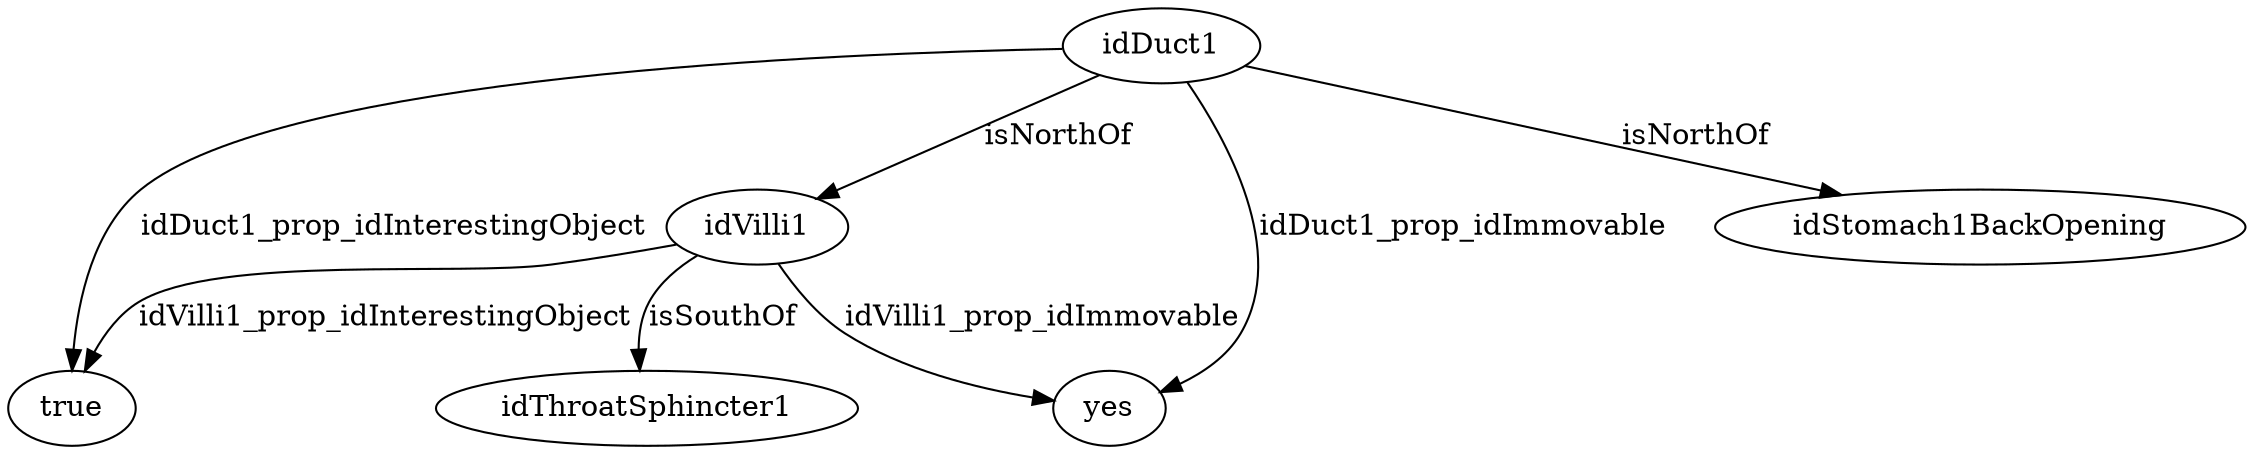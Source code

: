 strict digraph  {
idDuct1 [node_type=entity_node, root=root];
true;
yes;
idVilli1;
idStomach1BackOpening;
idThroatSphincter1;
idDuct1 -> true  [edge_type=property, label=idDuct1_prop_idInterestingObject];
idDuct1 -> yes  [edge_type=property, label=idDuct1_prop_idImmovable];
idDuct1 -> idStomach1BackOpening  [edge_type=relationship, label=isNorthOf];
idDuct1 -> idVilli1  [edge_type=relationship, label=isNorthOf];
idVilli1 -> true  [edge_type=property, label=idVilli1_prop_idInterestingObject];
idVilli1 -> yes  [edge_type=property, label=idVilli1_prop_idImmovable];
idVilli1 -> idThroatSphincter1  [edge_type=relationship, label=isSouthOf];
}
